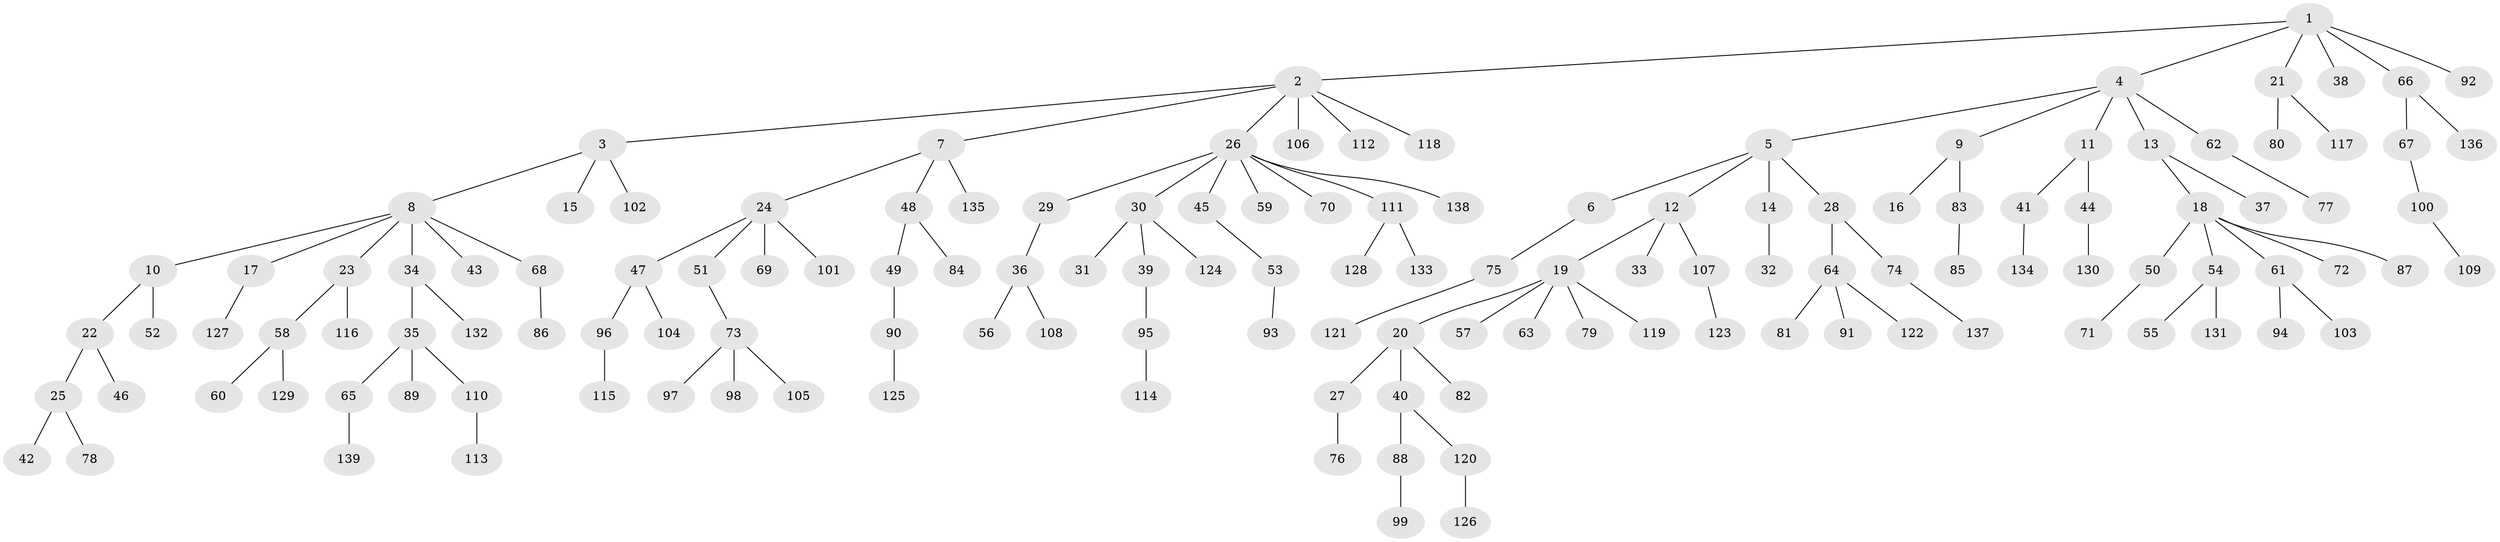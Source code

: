 // Generated by graph-tools (version 1.1) at 2025/11/02/27/25 16:11:27]
// undirected, 139 vertices, 138 edges
graph export_dot {
graph [start="1"]
  node [color=gray90,style=filled];
  1;
  2;
  3;
  4;
  5;
  6;
  7;
  8;
  9;
  10;
  11;
  12;
  13;
  14;
  15;
  16;
  17;
  18;
  19;
  20;
  21;
  22;
  23;
  24;
  25;
  26;
  27;
  28;
  29;
  30;
  31;
  32;
  33;
  34;
  35;
  36;
  37;
  38;
  39;
  40;
  41;
  42;
  43;
  44;
  45;
  46;
  47;
  48;
  49;
  50;
  51;
  52;
  53;
  54;
  55;
  56;
  57;
  58;
  59;
  60;
  61;
  62;
  63;
  64;
  65;
  66;
  67;
  68;
  69;
  70;
  71;
  72;
  73;
  74;
  75;
  76;
  77;
  78;
  79;
  80;
  81;
  82;
  83;
  84;
  85;
  86;
  87;
  88;
  89;
  90;
  91;
  92;
  93;
  94;
  95;
  96;
  97;
  98;
  99;
  100;
  101;
  102;
  103;
  104;
  105;
  106;
  107;
  108;
  109;
  110;
  111;
  112;
  113;
  114;
  115;
  116;
  117;
  118;
  119;
  120;
  121;
  122;
  123;
  124;
  125;
  126;
  127;
  128;
  129;
  130;
  131;
  132;
  133;
  134;
  135;
  136;
  137;
  138;
  139;
  1 -- 2;
  1 -- 4;
  1 -- 21;
  1 -- 38;
  1 -- 66;
  1 -- 92;
  2 -- 3;
  2 -- 7;
  2 -- 26;
  2 -- 106;
  2 -- 112;
  2 -- 118;
  3 -- 8;
  3 -- 15;
  3 -- 102;
  4 -- 5;
  4 -- 9;
  4 -- 11;
  4 -- 13;
  4 -- 62;
  5 -- 6;
  5 -- 12;
  5 -- 14;
  5 -- 28;
  6 -- 75;
  7 -- 24;
  7 -- 48;
  7 -- 135;
  8 -- 10;
  8 -- 17;
  8 -- 23;
  8 -- 34;
  8 -- 43;
  8 -- 68;
  9 -- 16;
  9 -- 83;
  10 -- 22;
  10 -- 52;
  11 -- 41;
  11 -- 44;
  12 -- 19;
  12 -- 33;
  12 -- 107;
  13 -- 18;
  13 -- 37;
  14 -- 32;
  17 -- 127;
  18 -- 50;
  18 -- 54;
  18 -- 61;
  18 -- 72;
  18 -- 87;
  19 -- 20;
  19 -- 57;
  19 -- 63;
  19 -- 79;
  19 -- 119;
  20 -- 27;
  20 -- 40;
  20 -- 82;
  21 -- 80;
  21 -- 117;
  22 -- 25;
  22 -- 46;
  23 -- 58;
  23 -- 116;
  24 -- 47;
  24 -- 51;
  24 -- 69;
  24 -- 101;
  25 -- 42;
  25 -- 78;
  26 -- 29;
  26 -- 30;
  26 -- 45;
  26 -- 59;
  26 -- 70;
  26 -- 111;
  26 -- 138;
  27 -- 76;
  28 -- 64;
  28 -- 74;
  29 -- 36;
  30 -- 31;
  30 -- 39;
  30 -- 124;
  34 -- 35;
  34 -- 132;
  35 -- 65;
  35 -- 89;
  35 -- 110;
  36 -- 56;
  36 -- 108;
  39 -- 95;
  40 -- 88;
  40 -- 120;
  41 -- 134;
  44 -- 130;
  45 -- 53;
  47 -- 96;
  47 -- 104;
  48 -- 49;
  48 -- 84;
  49 -- 90;
  50 -- 71;
  51 -- 73;
  53 -- 93;
  54 -- 55;
  54 -- 131;
  58 -- 60;
  58 -- 129;
  61 -- 94;
  61 -- 103;
  62 -- 77;
  64 -- 81;
  64 -- 91;
  64 -- 122;
  65 -- 139;
  66 -- 67;
  66 -- 136;
  67 -- 100;
  68 -- 86;
  73 -- 97;
  73 -- 98;
  73 -- 105;
  74 -- 137;
  75 -- 121;
  83 -- 85;
  88 -- 99;
  90 -- 125;
  95 -- 114;
  96 -- 115;
  100 -- 109;
  107 -- 123;
  110 -- 113;
  111 -- 128;
  111 -- 133;
  120 -- 126;
}
